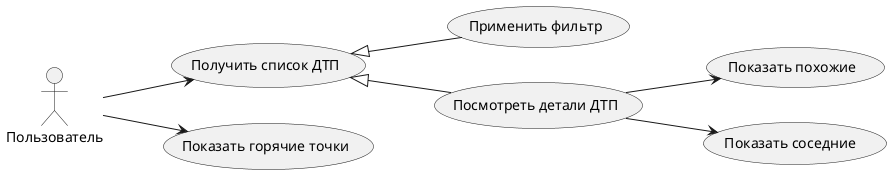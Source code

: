 @startuml road-accidents

left to right direction

actor "Пользователь" as User

usecase "Получить список ДТП" as uc_get_last_dtp
usecase "Показать горячие точки" as uc_get_hot_map
usecase "Применить фильтр" as uc_get_dtp_by_filter
usecase "Посмотреть детали ДТП" as uc_get_dtp_details
usecase "Показать похожие" as uc_get_similar
usecase "Показать соседние " as uc_get_neighboring

uc_get_last_dtp <|-- uc_get_dtp_by_filter
uc_get_last_dtp <|-- uc_get_dtp_details
uc_get_dtp_details --> uc_get_similar
uc_get_dtp_details --> uc_get_neighboring

User --> uc_get_last_dtp
User --> uc_get_hot_map

@enduml